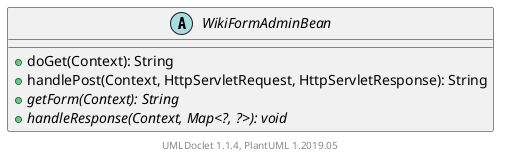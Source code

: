 @startuml

    abstract class WikiFormAdminBean [[WikiFormAdminBean.html]] {
        +doGet(Context): String
        +handlePost(Context, HttpServletRequest, HttpServletResponse): String
        {abstract} +getForm(Context): String
        {abstract} +handleResponse(Context, Map<?, ?>): void
    }


    center footer UMLDoclet 1.1.4, PlantUML 1.2019.05
@enduml
